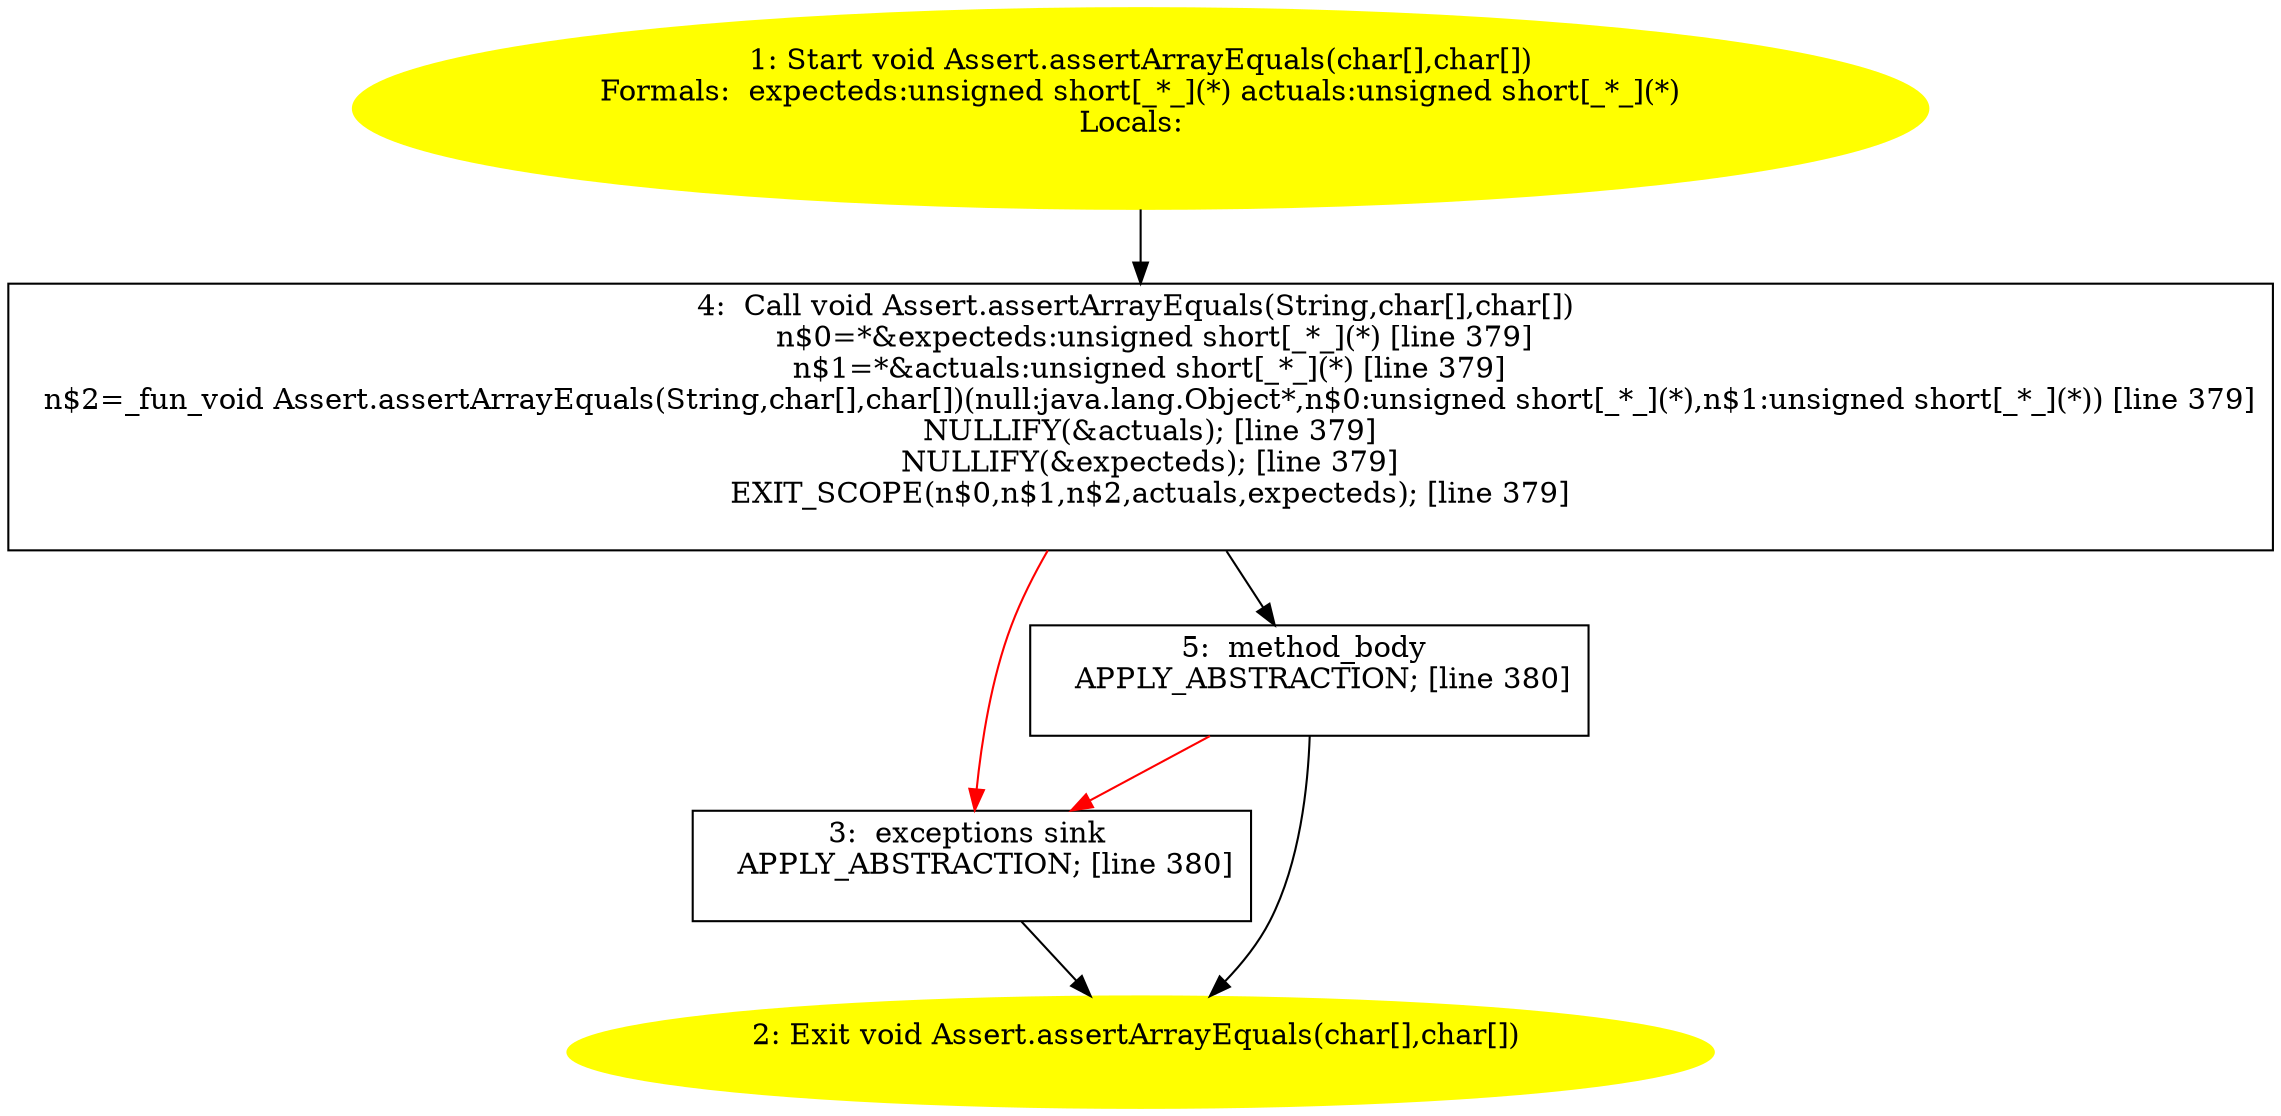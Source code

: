 /* @generated */
digraph cfg {
"org.junit.Assert.assertArrayEquals(char[],char[]):void.996b95568087330a18a8a205d77767e2_1" [label="1: Start void Assert.assertArrayEquals(char[],char[])\nFormals:  expecteds:unsigned short[_*_](*) actuals:unsigned short[_*_](*)\nLocals:  \n  " color=yellow style=filled]
	

	 "org.junit.Assert.assertArrayEquals(char[],char[]):void.996b95568087330a18a8a205d77767e2_1" -> "org.junit.Assert.assertArrayEquals(char[],char[]):void.996b95568087330a18a8a205d77767e2_4" ;
"org.junit.Assert.assertArrayEquals(char[],char[]):void.996b95568087330a18a8a205d77767e2_2" [label="2: Exit void Assert.assertArrayEquals(char[],char[]) \n  " color=yellow style=filled]
	

"org.junit.Assert.assertArrayEquals(char[],char[]):void.996b95568087330a18a8a205d77767e2_3" [label="3:  exceptions sink \n   APPLY_ABSTRACTION; [line 380]\n " shape="box"]
	

	 "org.junit.Assert.assertArrayEquals(char[],char[]):void.996b95568087330a18a8a205d77767e2_3" -> "org.junit.Assert.assertArrayEquals(char[],char[]):void.996b95568087330a18a8a205d77767e2_2" ;
"org.junit.Assert.assertArrayEquals(char[],char[]):void.996b95568087330a18a8a205d77767e2_4" [label="4:  Call void Assert.assertArrayEquals(String,char[],char[]) \n   n$0=*&expecteds:unsigned short[_*_](*) [line 379]\n  n$1=*&actuals:unsigned short[_*_](*) [line 379]\n  n$2=_fun_void Assert.assertArrayEquals(String,char[],char[])(null:java.lang.Object*,n$0:unsigned short[_*_](*),n$1:unsigned short[_*_](*)) [line 379]\n  NULLIFY(&actuals); [line 379]\n  NULLIFY(&expecteds); [line 379]\n  EXIT_SCOPE(n$0,n$1,n$2,actuals,expecteds); [line 379]\n " shape="box"]
	

	 "org.junit.Assert.assertArrayEquals(char[],char[]):void.996b95568087330a18a8a205d77767e2_4" -> "org.junit.Assert.assertArrayEquals(char[],char[]):void.996b95568087330a18a8a205d77767e2_5" ;
	 "org.junit.Assert.assertArrayEquals(char[],char[]):void.996b95568087330a18a8a205d77767e2_4" -> "org.junit.Assert.assertArrayEquals(char[],char[]):void.996b95568087330a18a8a205d77767e2_3" [color="red" ];
"org.junit.Assert.assertArrayEquals(char[],char[]):void.996b95568087330a18a8a205d77767e2_5" [label="5:  method_body \n   APPLY_ABSTRACTION; [line 380]\n " shape="box"]
	

	 "org.junit.Assert.assertArrayEquals(char[],char[]):void.996b95568087330a18a8a205d77767e2_5" -> "org.junit.Assert.assertArrayEquals(char[],char[]):void.996b95568087330a18a8a205d77767e2_2" ;
	 "org.junit.Assert.assertArrayEquals(char[],char[]):void.996b95568087330a18a8a205d77767e2_5" -> "org.junit.Assert.assertArrayEquals(char[],char[]):void.996b95568087330a18a8a205d77767e2_3" [color="red" ];
}
